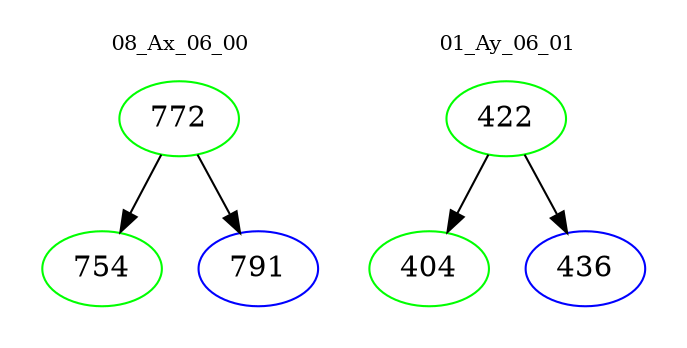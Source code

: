 digraph{
subgraph cluster_0 {
color = white
label = "08_Ax_06_00";
fontsize=10;
T0_772 [label="772", color="green"]
T0_772 -> T0_754 [color="black"]
T0_754 [label="754", color="green"]
T0_772 -> T0_791 [color="black"]
T0_791 [label="791", color="blue"]
}
subgraph cluster_1 {
color = white
label = "01_Ay_06_01";
fontsize=10;
T1_422 [label="422", color="green"]
T1_422 -> T1_404 [color="black"]
T1_404 [label="404", color="green"]
T1_422 -> T1_436 [color="black"]
T1_436 [label="436", color="blue"]
}
}
